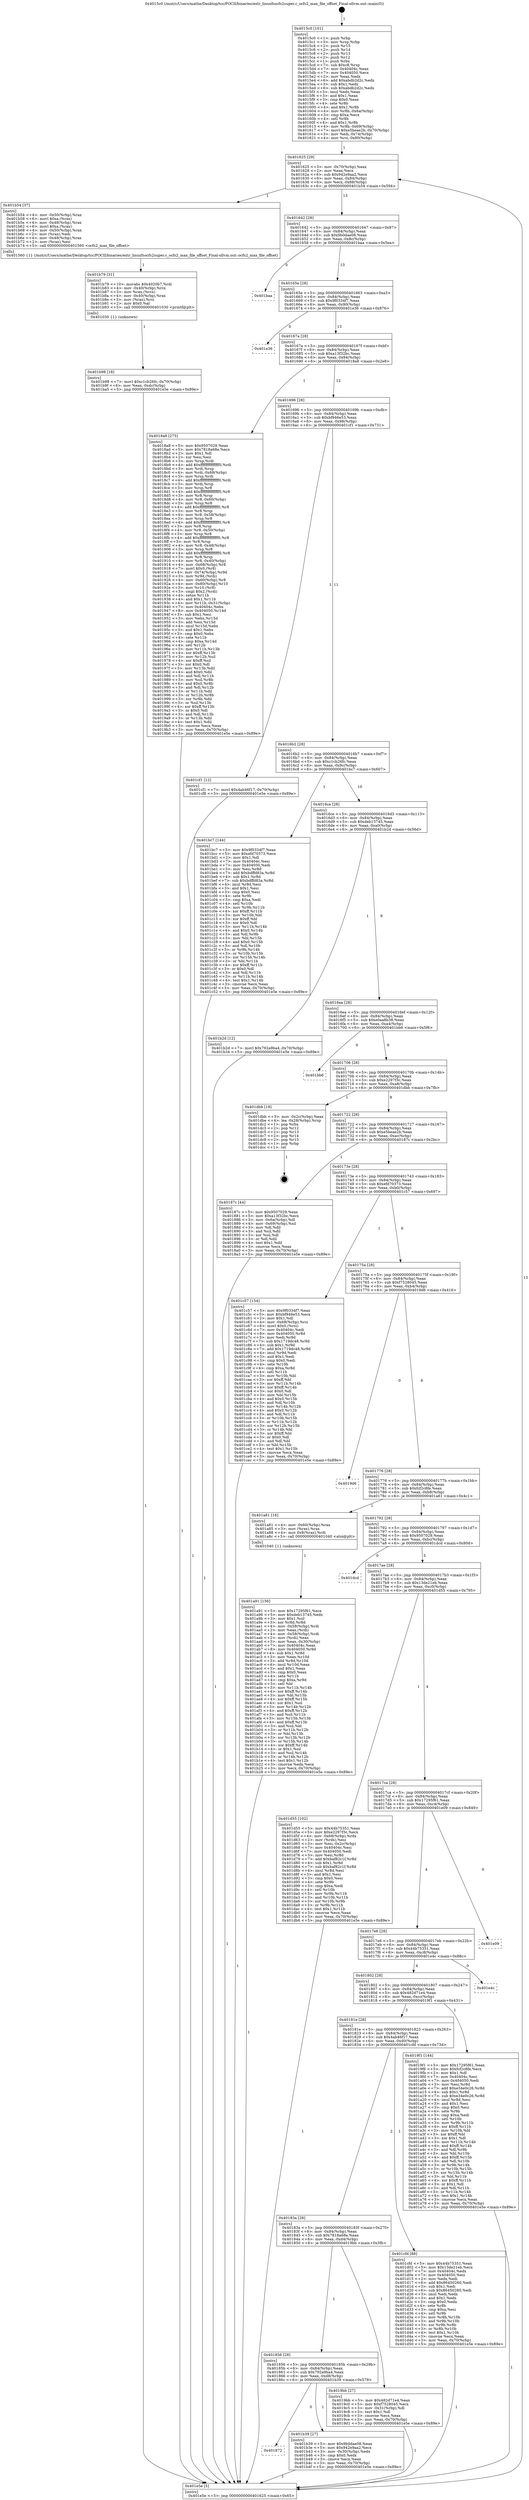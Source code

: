 digraph "0x4015c0" {
  label = "0x4015c0 (/mnt/c/Users/mathe/Desktop/tcc/POCII/binaries/extr_linuxfsocfs2super.c_ocfs2_max_file_offset_Final-ollvm.out::main(0))"
  labelloc = "t"
  node[shape=record]

  Entry [label="",width=0.3,height=0.3,shape=circle,fillcolor=black,style=filled]
  "0x401625" [label="{
     0x401625 [29]\l
     | [instrs]\l
     &nbsp;&nbsp;0x401625 \<+3\>: mov -0x70(%rbp),%eax\l
     &nbsp;&nbsp;0x401628 \<+2\>: mov %eax,%ecx\l
     &nbsp;&nbsp;0x40162a \<+6\>: sub $0x942e9aa2,%ecx\l
     &nbsp;&nbsp;0x401630 \<+6\>: mov %eax,-0x84(%rbp)\l
     &nbsp;&nbsp;0x401636 \<+6\>: mov %ecx,-0x88(%rbp)\l
     &nbsp;&nbsp;0x40163c \<+6\>: je 0000000000401b54 \<main+0x594\>\l
  }"]
  "0x401b54" [label="{
     0x401b54 [37]\l
     | [instrs]\l
     &nbsp;&nbsp;0x401b54 \<+4\>: mov -0x50(%rbp),%rax\l
     &nbsp;&nbsp;0x401b58 \<+6\>: movl $0xa,(%rax)\l
     &nbsp;&nbsp;0x401b5e \<+4\>: mov -0x48(%rbp),%rax\l
     &nbsp;&nbsp;0x401b62 \<+6\>: movl $0xa,(%rax)\l
     &nbsp;&nbsp;0x401b68 \<+4\>: mov -0x50(%rbp),%rax\l
     &nbsp;&nbsp;0x401b6c \<+2\>: mov (%rax),%edi\l
     &nbsp;&nbsp;0x401b6e \<+4\>: mov -0x48(%rbp),%rax\l
     &nbsp;&nbsp;0x401b72 \<+2\>: mov (%rax),%esi\l
     &nbsp;&nbsp;0x401b74 \<+5\>: call 0000000000401560 \<ocfs2_max_file_offset\>\l
     | [calls]\l
     &nbsp;&nbsp;0x401560 \{1\} (/mnt/c/Users/mathe/Desktop/tcc/POCII/binaries/extr_linuxfsocfs2super.c_ocfs2_max_file_offset_Final-ollvm.out::ocfs2_max_file_offset)\l
  }"]
  "0x401642" [label="{
     0x401642 [28]\l
     | [instrs]\l
     &nbsp;&nbsp;0x401642 \<+5\>: jmp 0000000000401647 \<main+0x87\>\l
     &nbsp;&nbsp;0x401647 \<+6\>: mov -0x84(%rbp),%eax\l
     &nbsp;&nbsp;0x40164d \<+5\>: sub $0x9b0dae08,%eax\l
     &nbsp;&nbsp;0x401652 \<+6\>: mov %eax,-0x8c(%rbp)\l
     &nbsp;&nbsp;0x401658 \<+6\>: je 0000000000401baa \<main+0x5ea\>\l
  }"]
  Exit [label="",width=0.3,height=0.3,shape=circle,fillcolor=black,style=filled,peripheries=2]
  "0x401baa" [label="{
     0x401baa\l
  }", style=dashed]
  "0x40165e" [label="{
     0x40165e [28]\l
     | [instrs]\l
     &nbsp;&nbsp;0x40165e \<+5\>: jmp 0000000000401663 \<main+0xa3\>\l
     &nbsp;&nbsp;0x401663 \<+6\>: mov -0x84(%rbp),%eax\l
     &nbsp;&nbsp;0x401669 \<+5\>: sub $0x9f0334f7,%eax\l
     &nbsp;&nbsp;0x40166e \<+6\>: mov %eax,-0x90(%rbp)\l
     &nbsp;&nbsp;0x401674 \<+6\>: je 0000000000401e36 \<main+0x876\>\l
  }"]
  "0x401b98" [label="{
     0x401b98 [18]\l
     | [instrs]\l
     &nbsp;&nbsp;0x401b98 \<+7\>: movl $0xc1cb26fc,-0x70(%rbp)\l
     &nbsp;&nbsp;0x401b9f \<+6\>: mov %eax,-0xdc(%rbp)\l
     &nbsp;&nbsp;0x401ba5 \<+5\>: jmp 0000000000401e5e \<main+0x89e\>\l
  }"]
  "0x401e36" [label="{
     0x401e36\l
  }", style=dashed]
  "0x40167a" [label="{
     0x40167a [28]\l
     | [instrs]\l
     &nbsp;&nbsp;0x40167a \<+5\>: jmp 000000000040167f \<main+0xbf\>\l
     &nbsp;&nbsp;0x40167f \<+6\>: mov -0x84(%rbp),%eax\l
     &nbsp;&nbsp;0x401685 \<+5\>: sub $0xa13f32bc,%eax\l
     &nbsp;&nbsp;0x40168a \<+6\>: mov %eax,-0x94(%rbp)\l
     &nbsp;&nbsp;0x401690 \<+6\>: je 00000000004018a8 \<main+0x2e8\>\l
  }"]
  "0x401b79" [label="{
     0x401b79 [31]\l
     | [instrs]\l
     &nbsp;&nbsp;0x401b79 \<+10\>: movabs $0x4020b7,%rdi\l
     &nbsp;&nbsp;0x401b83 \<+4\>: mov -0x40(%rbp),%rcx\l
     &nbsp;&nbsp;0x401b87 \<+3\>: mov %rax,(%rcx)\l
     &nbsp;&nbsp;0x401b8a \<+4\>: mov -0x40(%rbp),%rax\l
     &nbsp;&nbsp;0x401b8e \<+3\>: mov (%rax),%rsi\l
     &nbsp;&nbsp;0x401b91 \<+2\>: mov $0x0,%al\l
     &nbsp;&nbsp;0x401b93 \<+5\>: call 0000000000401030 \<printf@plt\>\l
     | [calls]\l
     &nbsp;&nbsp;0x401030 \{1\} (unknown)\l
  }"]
  "0x4018a8" [label="{
     0x4018a8 [275]\l
     | [instrs]\l
     &nbsp;&nbsp;0x4018a8 \<+5\>: mov $0x9507029,%eax\l
     &nbsp;&nbsp;0x4018ad \<+5\>: mov $0x7818a68e,%ecx\l
     &nbsp;&nbsp;0x4018b2 \<+2\>: mov $0x1,%dl\l
     &nbsp;&nbsp;0x4018b4 \<+2\>: xor %esi,%esi\l
     &nbsp;&nbsp;0x4018b6 \<+3\>: mov %rsp,%rdi\l
     &nbsp;&nbsp;0x4018b9 \<+4\>: add $0xfffffffffffffff0,%rdi\l
     &nbsp;&nbsp;0x4018bd \<+3\>: mov %rdi,%rsp\l
     &nbsp;&nbsp;0x4018c0 \<+4\>: mov %rdi,-0x68(%rbp)\l
     &nbsp;&nbsp;0x4018c4 \<+3\>: mov %rsp,%rdi\l
     &nbsp;&nbsp;0x4018c7 \<+4\>: add $0xfffffffffffffff0,%rdi\l
     &nbsp;&nbsp;0x4018cb \<+3\>: mov %rdi,%rsp\l
     &nbsp;&nbsp;0x4018ce \<+3\>: mov %rsp,%r8\l
     &nbsp;&nbsp;0x4018d1 \<+4\>: add $0xfffffffffffffff0,%r8\l
     &nbsp;&nbsp;0x4018d5 \<+3\>: mov %r8,%rsp\l
     &nbsp;&nbsp;0x4018d8 \<+4\>: mov %r8,-0x60(%rbp)\l
     &nbsp;&nbsp;0x4018dc \<+3\>: mov %rsp,%r8\l
     &nbsp;&nbsp;0x4018df \<+4\>: add $0xfffffffffffffff0,%r8\l
     &nbsp;&nbsp;0x4018e3 \<+3\>: mov %r8,%rsp\l
     &nbsp;&nbsp;0x4018e6 \<+4\>: mov %r8,-0x58(%rbp)\l
     &nbsp;&nbsp;0x4018ea \<+3\>: mov %rsp,%r8\l
     &nbsp;&nbsp;0x4018ed \<+4\>: add $0xfffffffffffffff0,%r8\l
     &nbsp;&nbsp;0x4018f1 \<+3\>: mov %r8,%rsp\l
     &nbsp;&nbsp;0x4018f4 \<+4\>: mov %r8,-0x50(%rbp)\l
     &nbsp;&nbsp;0x4018f8 \<+3\>: mov %rsp,%r8\l
     &nbsp;&nbsp;0x4018fb \<+4\>: add $0xfffffffffffffff0,%r8\l
     &nbsp;&nbsp;0x4018ff \<+3\>: mov %r8,%rsp\l
     &nbsp;&nbsp;0x401902 \<+4\>: mov %r8,-0x48(%rbp)\l
     &nbsp;&nbsp;0x401906 \<+3\>: mov %rsp,%r8\l
     &nbsp;&nbsp;0x401909 \<+4\>: add $0xfffffffffffffff0,%r8\l
     &nbsp;&nbsp;0x40190d \<+3\>: mov %r8,%rsp\l
     &nbsp;&nbsp;0x401910 \<+4\>: mov %r8,-0x40(%rbp)\l
     &nbsp;&nbsp;0x401914 \<+4\>: mov -0x68(%rbp),%r8\l
     &nbsp;&nbsp;0x401918 \<+7\>: movl $0x0,(%r8)\l
     &nbsp;&nbsp;0x40191f \<+4\>: mov -0x74(%rbp),%r9d\l
     &nbsp;&nbsp;0x401923 \<+3\>: mov %r9d,(%rdi)\l
     &nbsp;&nbsp;0x401926 \<+4\>: mov -0x60(%rbp),%r8\l
     &nbsp;&nbsp;0x40192a \<+4\>: mov -0x80(%rbp),%r10\l
     &nbsp;&nbsp;0x40192e \<+3\>: mov %r10,(%r8)\l
     &nbsp;&nbsp;0x401931 \<+3\>: cmpl $0x2,(%rdi)\l
     &nbsp;&nbsp;0x401934 \<+4\>: setne %r11b\l
     &nbsp;&nbsp;0x401938 \<+4\>: and $0x1,%r11b\l
     &nbsp;&nbsp;0x40193c \<+4\>: mov %r11b,-0x31(%rbp)\l
     &nbsp;&nbsp;0x401940 \<+7\>: mov 0x40404c,%ebx\l
     &nbsp;&nbsp;0x401947 \<+8\>: mov 0x404050,%r14d\l
     &nbsp;&nbsp;0x40194f \<+3\>: sub $0x1,%esi\l
     &nbsp;&nbsp;0x401952 \<+3\>: mov %ebx,%r15d\l
     &nbsp;&nbsp;0x401955 \<+3\>: add %esi,%r15d\l
     &nbsp;&nbsp;0x401958 \<+4\>: imul %r15d,%ebx\l
     &nbsp;&nbsp;0x40195c \<+3\>: and $0x1,%ebx\l
     &nbsp;&nbsp;0x40195f \<+3\>: cmp $0x0,%ebx\l
     &nbsp;&nbsp;0x401962 \<+4\>: sete %r11b\l
     &nbsp;&nbsp;0x401966 \<+4\>: cmp $0xa,%r14d\l
     &nbsp;&nbsp;0x40196a \<+4\>: setl %r12b\l
     &nbsp;&nbsp;0x40196e \<+3\>: mov %r11b,%r13b\l
     &nbsp;&nbsp;0x401971 \<+4\>: xor $0xff,%r13b\l
     &nbsp;&nbsp;0x401975 \<+3\>: mov %r12b,%sil\l
     &nbsp;&nbsp;0x401978 \<+4\>: xor $0xff,%sil\l
     &nbsp;&nbsp;0x40197c \<+3\>: xor $0x0,%dl\l
     &nbsp;&nbsp;0x40197f \<+3\>: mov %r13b,%dil\l
     &nbsp;&nbsp;0x401982 \<+4\>: and $0x0,%dil\l
     &nbsp;&nbsp;0x401986 \<+3\>: and %dl,%r11b\l
     &nbsp;&nbsp;0x401989 \<+3\>: mov %sil,%r8b\l
     &nbsp;&nbsp;0x40198c \<+4\>: and $0x0,%r8b\l
     &nbsp;&nbsp;0x401990 \<+3\>: and %dl,%r12b\l
     &nbsp;&nbsp;0x401993 \<+3\>: or %r11b,%dil\l
     &nbsp;&nbsp;0x401996 \<+3\>: or %r12b,%r8b\l
     &nbsp;&nbsp;0x401999 \<+3\>: xor %r8b,%dil\l
     &nbsp;&nbsp;0x40199c \<+3\>: or %sil,%r13b\l
     &nbsp;&nbsp;0x40199f \<+4\>: xor $0xff,%r13b\l
     &nbsp;&nbsp;0x4019a3 \<+3\>: or $0x0,%dl\l
     &nbsp;&nbsp;0x4019a6 \<+3\>: and %dl,%r13b\l
     &nbsp;&nbsp;0x4019a9 \<+3\>: or %r13b,%dil\l
     &nbsp;&nbsp;0x4019ac \<+4\>: test $0x1,%dil\l
     &nbsp;&nbsp;0x4019b0 \<+3\>: cmovne %ecx,%eax\l
     &nbsp;&nbsp;0x4019b3 \<+3\>: mov %eax,-0x70(%rbp)\l
     &nbsp;&nbsp;0x4019b6 \<+5\>: jmp 0000000000401e5e \<main+0x89e\>\l
  }"]
  "0x401696" [label="{
     0x401696 [28]\l
     | [instrs]\l
     &nbsp;&nbsp;0x401696 \<+5\>: jmp 000000000040169b \<main+0xdb\>\l
     &nbsp;&nbsp;0x40169b \<+6\>: mov -0x84(%rbp),%eax\l
     &nbsp;&nbsp;0x4016a1 \<+5\>: sub $0xbf946e53,%eax\l
     &nbsp;&nbsp;0x4016a6 \<+6\>: mov %eax,-0x98(%rbp)\l
     &nbsp;&nbsp;0x4016ac \<+6\>: je 0000000000401cf1 \<main+0x731\>\l
  }"]
  "0x401872" [label="{
     0x401872\l
  }", style=dashed]
  "0x401cf1" [label="{
     0x401cf1 [12]\l
     | [instrs]\l
     &nbsp;&nbsp;0x401cf1 \<+7\>: movl $0x4ab46f17,-0x70(%rbp)\l
     &nbsp;&nbsp;0x401cf8 \<+5\>: jmp 0000000000401e5e \<main+0x89e\>\l
  }"]
  "0x4016b2" [label="{
     0x4016b2 [28]\l
     | [instrs]\l
     &nbsp;&nbsp;0x4016b2 \<+5\>: jmp 00000000004016b7 \<main+0xf7\>\l
     &nbsp;&nbsp;0x4016b7 \<+6\>: mov -0x84(%rbp),%eax\l
     &nbsp;&nbsp;0x4016bd \<+5\>: sub $0xc1cb26fc,%eax\l
     &nbsp;&nbsp;0x4016c2 \<+6\>: mov %eax,-0x9c(%rbp)\l
     &nbsp;&nbsp;0x4016c8 \<+6\>: je 0000000000401bc7 \<main+0x607\>\l
  }"]
  "0x401b39" [label="{
     0x401b39 [27]\l
     | [instrs]\l
     &nbsp;&nbsp;0x401b39 \<+5\>: mov $0x9b0dae08,%eax\l
     &nbsp;&nbsp;0x401b3e \<+5\>: mov $0x942e9aa2,%ecx\l
     &nbsp;&nbsp;0x401b43 \<+3\>: mov -0x30(%rbp),%edx\l
     &nbsp;&nbsp;0x401b46 \<+3\>: cmp $0x0,%edx\l
     &nbsp;&nbsp;0x401b49 \<+3\>: cmove %ecx,%eax\l
     &nbsp;&nbsp;0x401b4c \<+3\>: mov %eax,-0x70(%rbp)\l
     &nbsp;&nbsp;0x401b4f \<+5\>: jmp 0000000000401e5e \<main+0x89e\>\l
  }"]
  "0x401bc7" [label="{
     0x401bc7 [144]\l
     | [instrs]\l
     &nbsp;&nbsp;0x401bc7 \<+5\>: mov $0x9f0334f7,%eax\l
     &nbsp;&nbsp;0x401bcc \<+5\>: mov $0xefd70373,%ecx\l
     &nbsp;&nbsp;0x401bd1 \<+2\>: mov $0x1,%dl\l
     &nbsp;&nbsp;0x401bd3 \<+7\>: mov 0x40404c,%esi\l
     &nbsp;&nbsp;0x401bda \<+7\>: mov 0x404050,%edi\l
     &nbsp;&nbsp;0x401be1 \<+3\>: mov %esi,%r8d\l
     &nbsp;&nbsp;0x401be4 \<+7\>: add $0xbdffd83a,%r8d\l
     &nbsp;&nbsp;0x401beb \<+4\>: sub $0x1,%r8d\l
     &nbsp;&nbsp;0x401bef \<+7\>: sub $0xbdffd83a,%r8d\l
     &nbsp;&nbsp;0x401bf6 \<+4\>: imul %r8d,%esi\l
     &nbsp;&nbsp;0x401bfa \<+3\>: and $0x1,%esi\l
     &nbsp;&nbsp;0x401bfd \<+3\>: cmp $0x0,%esi\l
     &nbsp;&nbsp;0x401c00 \<+4\>: sete %r9b\l
     &nbsp;&nbsp;0x401c04 \<+3\>: cmp $0xa,%edi\l
     &nbsp;&nbsp;0x401c07 \<+4\>: setl %r10b\l
     &nbsp;&nbsp;0x401c0b \<+3\>: mov %r9b,%r11b\l
     &nbsp;&nbsp;0x401c0e \<+4\>: xor $0xff,%r11b\l
     &nbsp;&nbsp;0x401c12 \<+3\>: mov %r10b,%bl\l
     &nbsp;&nbsp;0x401c15 \<+3\>: xor $0xff,%bl\l
     &nbsp;&nbsp;0x401c18 \<+3\>: xor $0x0,%dl\l
     &nbsp;&nbsp;0x401c1b \<+3\>: mov %r11b,%r14b\l
     &nbsp;&nbsp;0x401c1e \<+4\>: and $0x0,%r14b\l
     &nbsp;&nbsp;0x401c22 \<+3\>: and %dl,%r9b\l
     &nbsp;&nbsp;0x401c25 \<+3\>: mov %bl,%r15b\l
     &nbsp;&nbsp;0x401c28 \<+4\>: and $0x0,%r15b\l
     &nbsp;&nbsp;0x401c2c \<+3\>: and %dl,%r10b\l
     &nbsp;&nbsp;0x401c2f \<+3\>: or %r9b,%r14b\l
     &nbsp;&nbsp;0x401c32 \<+3\>: or %r10b,%r15b\l
     &nbsp;&nbsp;0x401c35 \<+3\>: xor %r15b,%r14b\l
     &nbsp;&nbsp;0x401c38 \<+3\>: or %bl,%r11b\l
     &nbsp;&nbsp;0x401c3b \<+4\>: xor $0xff,%r11b\l
     &nbsp;&nbsp;0x401c3f \<+3\>: or $0x0,%dl\l
     &nbsp;&nbsp;0x401c42 \<+3\>: and %dl,%r11b\l
     &nbsp;&nbsp;0x401c45 \<+3\>: or %r11b,%r14b\l
     &nbsp;&nbsp;0x401c48 \<+4\>: test $0x1,%r14b\l
     &nbsp;&nbsp;0x401c4c \<+3\>: cmovne %ecx,%eax\l
     &nbsp;&nbsp;0x401c4f \<+3\>: mov %eax,-0x70(%rbp)\l
     &nbsp;&nbsp;0x401c52 \<+5\>: jmp 0000000000401e5e \<main+0x89e\>\l
  }"]
  "0x4016ce" [label="{
     0x4016ce [28]\l
     | [instrs]\l
     &nbsp;&nbsp;0x4016ce \<+5\>: jmp 00000000004016d3 \<main+0x113\>\l
     &nbsp;&nbsp;0x4016d3 \<+6\>: mov -0x84(%rbp),%eax\l
     &nbsp;&nbsp;0x4016d9 \<+5\>: sub $0xdeb13745,%eax\l
     &nbsp;&nbsp;0x4016de \<+6\>: mov %eax,-0xa0(%rbp)\l
     &nbsp;&nbsp;0x4016e4 \<+6\>: je 0000000000401b2d \<main+0x56d\>\l
  }"]
  "0x401a91" [label="{
     0x401a91 [156]\l
     | [instrs]\l
     &nbsp;&nbsp;0x401a91 \<+5\>: mov $0x17295f61,%ecx\l
     &nbsp;&nbsp;0x401a96 \<+5\>: mov $0xdeb13745,%edx\l
     &nbsp;&nbsp;0x401a9b \<+3\>: mov $0x1,%sil\l
     &nbsp;&nbsp;0x401a9e \<+3\>: xor %r8d,%r8d\l
     &nbsp;&nbsp;0x401aa1 \<+4\>: mov -0x58(%rbp),%rdi\l
     &nbsp;&nbsp;0x401aa5 \<+2\>: mov %eax,(%rdi)\l
     &nbsp;&nbsp;0x401aa7 \<+4\>: mov -0x58(%rbp),%rdi\l
     &nbsp;&nbsp;0x401aab \<+2\>: mov (%rdi),%eax\l
     &nbsp;&nbsp;0x401aad \<+3\>: mov %eax,-0x30(%rbp)\l
     &nbsp;&nbsp;0x401ab0 \<+7\>: mov 0x40404c,%eax\l
     &nbsp;&nbsp;0x401ab7 \<+8\>: mov 0x404050,%r9d\l
     &nbsp;&nbsp;0x401abf \<+4\>: sub $0x1,%r8d\l
     &nbsp;&nbsp;0x401ac3 \<+3\>: mov %eax,%r10d\l
     &nbsp;&nbsp;0x401ac6 \<+3\>: add %r8d,%r10d\l
     &nbsp;&nbsp;0x401ac9 \<+4\>: imul %r10d,%eax\l
     &nbsp;&nbsp;0x401acd \<+3\>: and $0x1,%eax\l
     &nbsp;&nbsp;0x401ad0 \<+3\>: cmp $0x0,%eax\l
     &nbsp;&nbsp;0x401ad3 \<+4\>: sete %r11b\l
     &nbsp;&nbsp;0x401ad7 \<+4\>: cmp $0xa,%r9d\l
     &nbsp;&nbsp;0x401adb \<+3\>: setl %bl\l
     &nbsp;&nbsp;0x401ade \<+3\>: mov %r11b,%r14b\l
     &nbsp;&nbsp;0x401ae1 \<+4\>: xor $0xff,%r14b\l
     &nbsp;&nbsp;0x401ae5 \<+3\>: mov %bl,%r15b\l
     &nbsp;&nbsp;0x401ae8 \<+4\>: xor $0xff,%r15b\l
     &nbsp;&nbsp;0x401aec \<+4\>: xor $0x1,%sil\l
     &nbsp;&nbsp;0x401af0 \<+3\>: mov %r14b,%r12b\l
     &nbsp;&nbsp;0x401af3 \<+4\>: and $0xff,%r12b\l
     &nbsp;&nbsp;0x401af7 \<+3\>: and %sil,%r11b\l
     &nbsp;&nbsp;0x401afa \<+3\>: mov %r15b,%r13b\l
     &nbsp;&nbsp;0x401afd \<+4\>: and $0xff,%r13b\l
     &nbsp;&nbsp;0x401b01 \<+3\>: and %sil,%bl\l
     &nbsp;&nbsp;0x401b04 \<+3\>: or %r11b,%r12b\l
     &nbsp;&nbsp;0x401b07 \<+3\>: or %bl,%r13b\l
     &nbsp;&nbsp;0x401b0a \<+3\>: xor %r13b,%r12b\l
     &nbsp;&nbsp;0x401b0d \<+3\>: or %r15b,%r14b\l
     &nbsp;&nbsp;0x401b10 \<+4\>: xor $0xff,%r14b\l
     &nbsp;&nbsp;0x401b14 \<+4\>: or $0x1,%sil\l
     &nbsp;&nbsp;0x401b18 \<+3\>: and %sil,%r14b\l
     &nbsp;&nbsp;0x401b1b \<+3\>: or %r14b,%r12b\l
     &nbsp;&nbsp;0x401b1e \<+4\>: test $0x1,%r12b\l
     &nbsp;&nbsp;0x401b22 \<+3\>: cmovne %edx,%ecx\l
     &nbsp;&nbsp;0x401b25 \<+3\>: mov %ecx,-0x70(%rbp)\l
     &nbsp;&nbsp;0x401b28 \<+5\>: jmp 0000000000401e5e \<main+0x89e\>\l
  }"]
  "0x401b2d" [label="{
     0x401b2d [12]\l
     | [instrs]\l
     &nbsp;&nbsp;0x401b2d \<+7\>: movl $0x792a9ba4,-0x70(%rbp)\l
     &nbsp;&nbsp;0x401b34 \<+5\>: jmp 0000000000401e5e \<main+0x89e\>\l
  }"]
  "0x4016ea" [label="{
     0x4016ea [28]\l
     | [instrs]\l
     &nbsp;&nbsp;0x4016ea \<+5\>: jmp 00000000004016ef \<main+0x12f\>\l
     &nbsp;&nbsp;0x4016ef \<+6\>: mov -0x84(%rbp),%eax\l
     &nbsp;&nbsp;0x4016f5 \<+5\>: sub $0xe0aa8b38,%eax\l
     &nbsp;&nbsp;0x4016fa \<+6\>: mov %eax,-0xa4(%rbp)\l
     &nbsp;&nbsp;0x401700 \<+6\>: je 0000000000401bb6 \<main+0x5f6\>\l
  }"]
  "0x401856" [label="{
     0x401856 [28]\l
     | [instrs]\l
     &nbsp;&nbsp;0x401856 \<+5\>: jmp 000000000040185b \<main+0x29b\>\l
     &nbsp;&nbsp;0x40185b \<+6\>: mov -0x84(%rbp),%eax\l
     &nbsp;&nbsp;0x401861 \<+5\>: sub $0x792a9ba4,%eax\l
     &nbsp;&nbsp;0x401866 \<+6\>: mov %eax,-0xd8(%rbp)\l
     &nbsp;&nbsp;0x40186c \<+6\>: je 0000000000401b39 \<main+0x579\>\l
  }"]
  "0x401bb6" [label="{
     0x401bb6\l
  }", style=dashed]
  "0x401706" [label="{
     0x401706 [28]\l
     | [instrs]\l
     &nbsp;&nbsp;0x401706 \<+5\>: jmp 000000000040170b \<main+0x14b\>\l
     &nbsp;&nbsp;0x40170b \<+6\>: mov -0x84(%rbp),%eax\l
     &nbsp;&nbsp;0x401711 \<+5\>: sub $0xe2297f3c,%eax\l
     &nbsp;&nbsp;0x401716 \<+6\>: mov %eax,-0xa8(%rbp)\l
     &nbsp;&nbsp;0x40171c \<+6\>: je 0000000000401dbb \<main+0x7fb\>\l
  }"]
  "0x4019bb" [label="{
     0x4019bb [27]\l
     | [instrs]\l
     &nbsp;&nbsp;0x4019bb \<+5\>: mov $0x482d71e4,%eax\l
     &nbsp;&nbsp;0x4019c0 \<+5\>: mov $0xf7528045,%ecx\l
     &nbsp;&nbsp;0x4019c5 \<+3\>: mov -0x31(%rbp),%dl\l
     &nbsp;&nbsp;0x4019c8 \<+3\>: test $0x1,%dl\l
     &nbsp;&nbsp;0x4019cb \<+3\>: cmovne %ecx,%eax\l
     &nbsp;&nbsp;0x4019ce \<+3\>: mov %eax,-0x70(%rbp)\l
     &nbsp;&nbsp;0x4019d1 \<+5\>: jmp 0000000000401e5e \<main+0x89e\>\l
  }"]
  "0x401dbb" [label="{
     0x401dbb [18]\l
     | [instrs]\l
     &nbsp;&nbsp;0x401dbb \<+3\>: mov -0x2c(%rbp),%eax\l
     &nbsp;&nbsp;0x401dbe \<+4\>: lea -0x28(%rbp),%rsp\l
     &nbsp;&nbsp;0x401dc2 \<+1\>: pop %rbx\l
     &nbsp;&nbsp;0x401dc3 \<+2\>: pop %r12\l
     &nbsp;&nbsp;0x401dc5 \<+2\>: pop %r13\l
     &nbsp;&nbsp;0x401dc7 \<+2\>: pop %r14\l
     &nbsp;&nbsp;0x401dc9 \<+2\>: pop %r15\l
     &nbsp;&nbsp;0x401dcb \<+1\>: pop %rbp\l
     &nbsp;&nbsp;0x401dcc \<+1\>: ret\l
  }"]
  "0x401722" [label="{
     0x401722 [28]\l
     | [instrs]\l
     &nbsp;&nbsp;0x401722 \<+5\>: jmp 0000000000401727 \<main+0x167\>\l
     &nbsp;&nbsp;0x401727 \<+6\>: mov -0x84(%rbp),%eax\l
     &nbsp;&nbsp;0x40172d \<+5\>: sub $0xe5beae2b,%eax\l
     &nbsp;&nbsp;0x401732 \<+6\>: mov %eax,-0xac(%rbp)\l
     &nbsp;&nbsp;0x401738 \<+6\>: je 000000000040187c \<main+0x2bc\>\l
  }"]
  "0x40183a" [label="{
     0x40183a [28]\l
     | [instrs]\l
     &nbsp;&nbsp;0x40183a \<+5\>: jmp 000000000040183f \<main+0x27f\>\l
     &nbsp;&nbsp;0x40183f \<+6\>: mov -0x84(%rbp),%eax\l
     &nbsp;&nbsp;0x401845 \<+5\>: sub $0x7818a68e,%eax\l
     &nbsp;&nbsp;0x40184a \<+6\>: mov %eax,-0xd4(%rbp)\l
     &nbsp;&nbsp;0x401850 \<+6\>: je 00000000004019bb \<main+0x3fb\>\l
  }"]
  "0x40187c" [label="{
     0x40187c [44]\l
     | [instrs]\l
     &nbsp;&nbsp;0x40187c \<+5\>: mov $0x9507029,%eax\l
     &nbsp;&nbsp;0x401881 \<+5\>: mov $0xa13f32bc,%ecx\l
     &nbsp;&nbsp;0x401886 \<+3\>: mov -0x6a(%rbp),%dl\l
     &nbsp;&nbsp;0x401889 \<+4\>: mov -0x69(%rbp),%sil\l
     &nbsp;&nbsp;0x40188d \<+3\>: mov %dl,%dil\l
     &nbsp;&nbsp;0x401890 \<+3\>: and %sil,%dil\l
     &nbsp;&nbsp;0x401893 \<+3\>: xor %sil,%dl\l
     &nbsp;&nbsp;0x401896 \<+3\>: or %dl,%dil\l
     &nbsp;&nbsp;0x401899 \<+4\>: test $0x1,%dil\l
     &nbsp;&nbsp;0x40189d \<+3\>: cmovne %ecx,%eax\l
     &nbsp;&nbsp;0x4018a0 \<+3\>: mov %eax,-0x70(%rbp)\l
     &nbsp;&nbsp;0x4018a3 \<+5\>: jmp 0000000000401e5e \<main+0x89e\>\l
  }"]
  "0x40173e" [label="{
     0x40173e [28]\l
     | [instrs]\l
     &nbsp;&nbsp;0x40173e \<+5\>: jmp 0000000000401743 \<main+0x183\>\l
     &nbsp;&nbsp;0x401743 \<+6\>: mov -0x84(%rbp),%eax\l
     &nbsp;&nbsp;0x401749 \<+5\>: sub $0xefd70373,%eax\l
     &nbsp;&nbsp;0x40174e \<+6\>: mov %eax,-0xb0(%rbp)\l
     &nbsp;&nbsp;0x401754 \<+6\>: je 0000000000401c57 \<main+0x697\>\l
  }"]
  "0x401e5e" [label="{
     0x401e5e [5]\l
     | [instrs]\l
     &nbsp;&nbsp;0x401e5e \<+5\>: jmp 0000000000401625 \<main+0x65\>\l
  }"]
  "0x4015c0" [label="{
     0x4015c0 [101]\l
     | [instrs]\l
     &nbsp;&nbsp;0x4015c0 \<+1\>: push %rbp\l
     &nbsp;&nbsp;0x4015c1 \<+3\>: mov %rsp,%rbp\l
     &nbsp;&nbsp;0x4015c4 \<+2\>: push %r15\l
     &nbsp;&nbsp;0x4015c6 \<+2\>: push %r14\l
     &nbsp;&nbsp;0x4015c8 \<+2\>: push %r13\l
     &nbsp;&nbsp;0x4015ca \<+2\>: push %r12\l
     &nbsp;&nbsp;0x4015cc \<+1\>: push %rbx\l
     &nbsp;&nbsp;0x4015cd \<+7\>: sub $0xc8,%rsp\l
     &nbsp;&nbsp;0x4015d4 \<+7\>: mov 0x40404c,%eax\l
     &nbsp;&nbsp;0x4015db \<+7\>: mov 0x404050,%ecx\l
     &nbsp;&nbsp;0x4015e2 \<+2\>: mov %eax,%edx\l
     &nbsp;&nbsp;0x4015e4 \<+6\>: add $0xabdb2d2c,%edx\l
     &nbsp;&nbsp;0x4015ea \<+3\>: sub $0x1,%edx\l
     &nbsp;&nbsp;0x4015ed \<+6\>: sub $0xabdb2d2c,%edx\l
     &nbsp;&nbsp;0x4015f3 \<+3\>: imul %edx,%eax\l
     &nbsp;&nbsp;0x4015f6 \<+3\>: and $0x1,%eax\l
     &nbsp;&nbsp;0x4015f9 \<+3\>: cmp $0x0,%eax\l
     &nbsp;&nbsp;0x4015fc \<+4\>: sete %r8b\l
     &nbsp;&nbsp;0x401600 \<+4\>: and $0x1,%r8b\l
     &nbsp;&nbsp;0x401604 \<+4\>: mov %r8b,-0x6a(%rbp)\l
     &nbsp;&nbsp;0x401608 \<+3\>: cmp $0xa,%ecx\l
     &nbsp;&nbsp;0x40160b \<+4\>: setl %r8b\l
     &nbsp;&nbsp;0x40160f \<+4\>: and $0x1,%r8b\l
     &nbsp;&nbsp;0x401613 \<+4\>: mov %r8b,-0x69(%rbp)\l
     &nbsp;&nbsp;0x401617 \<+7\>: movl $0xe5beae2b,-0x70(%rbp)\l
     &nbsp;&nbsp;0x40161e \<+3\>: mov %edi,-0x74(%rbp)\l
     &nbsp;&nbsp;0x401621 \<+4\>: mov %rsi,-0x80(%rbp)\l
  }"]
  "0x401cfd" [label="{
     0x401cfd [88]\l
     | [instrs]\l
     &nbsp;&nbsp;0x401cfd \<+5\>: mov $0x44b75351,%eax\l
     &nbsp;&nbsp;0x401d02 \<+5\>: mov $0x13de21eb,%ecx\l
     &nbsp;&nbsp;0x401d07 \<+7\>: mov 0x40404c,%edx\l
     &nbsp;&nbsp;0x401d0e \<+7\>: mov 0x404050,%esi\l
     &nbsp;&nbsp;0x401d15 \<+2\>: mov %edx,%edi\l
     &nbsp;&nbsp;0x401d17 \<+6\>: add $0x86450260,%edi\l
     &nbsp;&nbsp;0x401d1d \<+3\>: sub $0x1,%edi\l
     &nbsp;&nbsp;0x401d20 \<+6\>: sub $0x86450260,%edi\l
     &nbsp;&nbsp;0x401d26 \<+3\>: imul %edi,%edx\l
     &nbsp;&nbsp;0x401d29 \<+3\>: and $0x1,%edx\l
     &nbsp;&nbsp;0x401d2c \<+3\>: cmp $0x0,%edx\l
     &nbsp;&nbsp;0x401d2f \<+4\>: sete %r8b\l
     &nbsp;&nbsp;0x401d33 \<+3\>: cmp $0xa,%esi\l
     &nbsp;&nbsp;0x401d36 \<+4\>: setl %r9b\l
     &nbsp;&nbsp;0x401d3a \<+3\>: mov %r8b,%r10b\l
     &nbsp;&nbsp;0x401d3d \<+3\>: and %r9b,%r10b\l
     &nbsp;&nbsp;0x401d40 \<+3\>: xor %r9b,%r8b\l
     &nbsp;&nbsp;0x401d43 \<+3\>: or %r8b,%r10b\l
     &nbsp;&nbsp;0x401d46 \<+4\>: test $0x1,%r10b\l
     &nbsp;&nbsp;0x401d4a \<+3\>: cmovne %ecx,%eax\l
     &nbsp;&nbsp;0x401d4d \<+3\>: mov %eax,-0x70(%rbp)\l
     &nbsp;&nbsp;0x401d50 \<+5\>: jmp 0000000000401e5e \<main+0x89e\>\l
  }"]
  "0x40181e" [label="{
     0x40181e [28]\l
     | [instrs]\l
     &nbsp;&nbsp;0x40181e \<+5\>: jmp 0000000000401823 \<main+0x263\>\l
     &nbsp;&nbsp;0x401823 \<+6\>: mov -0x84(%rbp),%eax\l
     &nbsp;&nbsp;0x401829 \<+5\>: sub $0x4ab46f17,%eax\l
     &nbsp;&nbsp;0x40182e \<+6\>: mov %eax,-0xd0(%rbp)\l
     &nbsp;&nbsp;0x401834 \<+6\>: je 0000000000401cfd \<main+0x73d\>\l
  }"]
  "0x401c57" [label="{
     0x401c57 [154]\l
     | [instrs]\l
     &nbsp;&nbsp;0x401c57 \<+5\>: mov $0x9f0334f7,%eax\l
     &nbsp;&nbsp;0x401c5c \<+5\>: mov $0xbf946e53,%ecx\l
     &nbsp;&nbsp;0x401c61 \<+2\>: mov $0x1,%dl\l
     &nbsp;&nbsp;0x401c63 \<+4\>: mov -0x68(%rbp),%rsi\l
     &nbsp;&nbsp;0x401c67 \<+6\>: movl $0x0,(%rsi)\l
     &nbsp;&nbsp;0x401c6d \<+7\>: mov 0x40404c,%edi\l
     &nbsp;&nbsp;0x401c74 \<+8\>: mov 0x404050,%r8d\l
     &nbsp;&nbsp;0x401c7c \<+3\>: mov %edi,%r9d\l
     &nbsp;&nbsp;0x401c7f \<+7\>: sub $0x1719dc48,%r9d\l
     &nbsp;&nbsp;0x401c86 \<+4\>: sub $0x1,%r9d\l
     &nbsp;&nbsp;0x401c8a \<+7\>: add $0x1719dc48,%r9d\l
     &nbsp;&nbsp;0x401c91 \<+4\>: imul %r9d,%edi\l
     &nbsp;&nbsp;0x401c95 \<+3\>: and $0x1,%edi\l
     &nbsp;&nbsp;0x401c98 \<+3\>: cmp $0x0,%edi\l
     &nbsp;&nbsp;0x401c9b \<+4\>: sete %r10b\l
     &nbsp;&nbsp;0x401c9f \<+4\>: cmp $0xa,%r8d\l
     &nbsp;&nbsp;0x401ca3 \<+4\>: setl %r11b\l
     &nbsp;&nbsp;0x401ca7 \<+3\>: mov %r10b,%bl\l
     &nbsp;&nbsp;0x401caa \<+3\>: xor $0xff,%bl\l
     &nbsp;&nbsp;0x401cad \<+3\>: mov %r11b,%r14b\l
     &nbsp;&nbsp;0x401cb0 \<+4\>: xor $0xff,%r14b\l
     &nbsp;&nbsp;0x401cb4 \<+3\>: xor $0x0,%dl\l
     &nbsp;&nbsp;0x401cb7 \<+3\>: mov %bl,%r15b\l
     &nbsp;&nbsp;0x401cba \<+4\>: and $0x0,%r15b\l
     &nbsp;&nbsp;0x401cbe \<+3\>: and %dl,%r10b\l
     &nbsp;&nbsp;0x401cc1 \<+3\>: mov %r14b,%r12b\l
     &nbsp;&nbsp;0x401cc4 \<+4\>: and $0x0,%r12b\l
     &nbsp;&nbsp;0x401cc8 \<+3\>: and %dl,%r11b\l
     &nbsp;&nbsp;0x401ccb \<+3\>: or %r10b,%r15b\l
     &nbsp;&nbsp;0x401cce \<+3\>: or %r11b,%r12b\l
     &nbsp;&nbsp;0x401cd1 \<+3\>: xor %r12b,%r15b\l
     &nbsp;&nbsp;0x401cd4 \<+3\>: or %r14b,%bl\l
     &nbsp;&nbsp;0x401cd7 \<+3\>: xor $0xff,%bl\l
     &nbsp;&nbsp;0x401cda \<+3\>: or $0x0,%dl\l
     &nbsp;&nbsp;0x401cdd \<+2\>: and %dl,%bl\l
     &nbsp;&nbsp;0x401cdf \<+3\>: or %bl,%r15b\l
     &nbsp;&nbsp;0x401ce2 \<+4\>: test $0x1,%r15b\l
     &nbsp;&nbsp;0x401ce6 \<+3\>: cmovne %ecx,%eax\l
     &nbsp;&nbsp;0x401ce9 \<+3\>: mov %eax,-0x70(%rbp)\l
     &nbsp;&nbsp;0x401cec \<+5\>: jmp 0000000000401e5e \<main+0x89e\>\l
  }"]
  "0x40175a" [label="{
     0x40175a [28]\l
     | [instrs]\l
     &nbsp;&nbsp;0x40175a \<+5\>: jmp 000000000040175f \<main+0x19f\>\l
     &nbsp;&nbsp;0x40175f \<+6\>: mov -0x84(%rbp),%eax\l
     &nbsp;&nbsp;0x401765 \<+5\>: sub $0xf7528045,%eax\l
     &nbsp;&nbsp;0x40176a \<+6\>: mov %eax,-0xb4(%rbp)\l
     &nbsp;&nbsp;0x401770 \<+6\>: je 00000000004019d6 \<main+0x416\>\l
  }"]
  "0x4019f1" [label="{
     0x4019f1 [144]\l
     | [instrs]\l
     &nbsp;&nbsp;0x4019f1 \<+5\>: mov $0x17295f61,%eax\l
     &nbsp;&nbsp;0x4019f6 \<+5\>: mov $0xfcf2c8fe,%ecx\l
     &nbsp;&nbsp;0x4019fb \<+2\>: mov $0x1,%dl\l
     &nbsp;&nbsp;0x4019fd \<+7\>: mov 0x40404c,%esi\l
     &nbsp;&nbsp;0x401a04 \<+7\>: mov 0x404050,%edi\l
     &nbsp;&nbsp;0x401a0b \<+3\>: mov %esi,%r8d\l
     &nbsp;&nbsp;0x401a0e \<+7\>: add $0xe34e0c26,%r8d\l
     &nbsp;&nbsp;0x401a15 \<+4\>: sub $0x1,%r8d\l
     &nbsp;&nbsp;0x401a19 \<+7\>: sub $0xe34e0c26,%r8d\l
     &nbsp;&nbsp;0x401a20 \<+4\>: imul %r8d,%esi\l
     &nbsp;&nbsp;0x401a24 \<+3\>: and $0x1,%esi\l
     &nbsp;&nbsp;0x401a27 \<+3\>: cmp $0x0,%esi\l
     &nbsp;&nbsp;0x401a2a \<+4\>: sete %r9b\l
     &nbsp;&nbsp;0x401a2e \<+3\>: cmp $0xa,%edi\l
     &nbsp;&nbsp;0x401a31 \<+4\>: setl %r10b\l
     &nbsp;&nbsp;0x401a35 \<+3\>: mov %r9b,%r11b\l
     &nbsp;&nbsp;0x401a38 \<+4\>: xor $0xff,%r11b\l
     &nbsp;&nbsp;0x401a3c \<+3\>: mov %r10b,%bl\l
     &nbsp;&nbsp;0x401a3f \<+3\>: xor $0xff,%bl\l
     &nbsp;&nbsp;0x401a42 \<+3\>: xor $0x1,%dl\l
     &nbsp;&nbsp;0x401a45 \<+3\>: mov %r11b,%r14b\l
     &nbsp;&nbsp;0x401a48 \<+4\>: and $0xff,%r14b\l
     &nbsp;&nbsp;0x401a4c \<+3\>: and %dl,%r9b\l
     &nbsp;&nbsp;0x401a4f \<+3\>: mov %bl,%r15b\l
     &nbsp;&nbsp;0x401a52 \<+4\>: and $0xff,%r15b\l
     &nbsp;&nbsp;0x401a56 \<+3\>: and %dl,%r10b\l
     &nbsp;&nbsp;0x401a59 \<+3\>: or %r9b,%r14b\l
     &nbsp;&nbsp;0x401a5c \<+3\>: or %r10b,%r15b\l
     &nbsp;&nbsp;0x401a5f \<+3\>: xor %r15b,%r14b\l
     &nbsp;&nbsp;0x401a62 \<+3\>: or %bl,%r11b\l
     &nbsp;&nbsp;0x401a65 \<+4\>: xor $0xff,%r11b\l
     &nbsp;&nbsp;0x401a69 \<+3\>: or $0x1,%dl\l
     &nbsp;&nbsp;0x401a6c \<+3\>: and %dl,%r11b\l
     &nbsp;&nbsp;0x401a6f \<+3\>: or %r11b,%r14b\l
     &nbsp;&nbsp;0x401a72 \<+4\>: test $0x1,%r14b\l
     &nbsp;&nbsp;0x401a76 \<+3\>: cmovne %ecx,%eax\l
     &nbsp;&nbsp;0x401a79 \<+3\>: mov %eax,-0x70(%rbp)\l
     &nbsp;&nbsp;0x401a7c \<+5\>: jmp 0000000000401e5e \<main+0x89e\>\l
  }"]
  "0x4019d6" [label="{
     0x4019d6\l
  }", style=dashed]
  "0x401776" [label="{
     0x401776 [28]\l
     | [instrs]\l
     &nbsp;&nbsp;0x401776 \<+5\>: jmp 000000000040177b \<main+0x1bb\>\l
     &nbsp;&nbsp;0x40177b \<+6\>: mov -0x84(%rbp),%eax\l
     &nbsp;&nbsp;0x401781 \<+5\>: sub $0xfcf2c8fe,%eax\l
     &nbsp;&nbsp;0x401786 \<+6\>: mov %eax,-0xb8(%rbp)\l
     &nbsp;&nbsp;0x40178c \<+6\>: je 0000000000401a81 \<main+0x4c1\>\l
  }"]
  "0x401802" [label="{
     0x401802 [28]\l
     | [instrs]\l
     &nbsp;&nbsp;0x401802 \<+5\>: jmp 0000000000401807 \<main+0x247\>\l
     &nbsp;&nbsp;0x401807 \<+6\>: mov -0x84(%rbp),%eax\l
     &nbsp;&nbsp;0x40180d \<+5\>: sub $0x482d71e4,%eax\l
     &nbsp;&nbsp;0x401812 \<+6\>: mov %eax,-0xcc(%rbp)\l
     &nbsp;&nbsp;0x401818 \<+6\>: je 00000000004019f1 \<main+0x431\>\l
  }"]
  "0x401a81" [label="{
     0x401a81 [16]\l
     | [instrs]\l
     &nbsp;&nbsp;0x401a81 \<+4\>: mov -0x60(%rbp),%rax\l
     &nbsp;&nbsp;0x401a85 \<+3\>: mov (%rax),%rax\l
     &nbsp;&nbsp;0x401a88 \<+4\>: mov 0x8(%rax),%rdi\l
     &nbsp;&nbsp;0x401a8c \<+5\>: call 0000000000401040 \<atoi@plt\>\l
     | [calls]\l
     &nbsp;&nbsp;0x401040 \{1\} (unknown)\l
  }"]
  "0x401792" [label="{
     0x401792 [28]\l
     | [instrs]\l
     &nbsp;&nbsp;0x401792 \<+5\>: jmp 0000000000401797 \<main+0x1d7\>\l
     &nbsp;&nbsp;0x401797 \<+6\>: mov -0x84(%rbp),%eax\l
     &nbsp;&nbsp;0x40179d \<+5\>: sub $0x9507029,%eax\l
     &nbsp;&nbsp;0x4017a2 \<+6\>: mov %eax,-0xbc(%rbp)\l
     &nbsp;&nbsp;0x4017a8 \<+6\>: je 0000000000401dcd \<main+0x80d\>\l
  }"]
  "0x401e4c" [label="{
     0x401e4c\l
  }", style=dashed]
  "0x401dcd" [label="{
     0x401dcd\l
  }", style=dashed]
  "0x4017ae" [label="{
     0x4017ae [28]\l
     | [instrs]\l
     &nbsp;&nbsp;0x4017ae \<+5\>: jmp 00000000004017b3 \<main+0x1f3\>\l
     &nbsp;&nbsp;0x4017b3 \<+6\>: mov -0x84(%rbp),%eax\l
     &nbsp;&nbsp;0x4017b9 \<+5\>: sub $0x13de21eb,%eax\l
     &nbsp;&nbsp;0x4017be \<+6\>: mov %eax,-0xc0(%rbp)\l
     &nbsp;&nbsp;0x4017c4 \<+6\>: je 0000000000401d55 \<main+0x795\>\l
  }"]
  "0x4017e6" [label="{
     0x4017e6 [28]\l
     | [instrs]\l
     &nbsp;&nbsp;0x4017e6 \<+5\>: jmp 00000000004017eb \<main+0x22b\>\l
     &nbsp;&nbsp;0x4017eb \<+6\>: mov -0x84(%rbp),%eax\l
     &nbsp;&nbsp;0x4017f1 \<+5\>: sub $0x44b75351,%eax\l
     &nbsp;&nbsp;0x4017f6 \<+6\>: mov %eax,-0xc8(%rbp)\l
     &nbsp;&nbsp;0x4017fc \<+6\>: je 0000000000401e4c \<main+0x88c\>\l
  }"]
  "0x401d55" [label="{
     0x401d55 [102]\l
     | [instrs]\l
     &nbsp;&nbsp;0x401d55 \<+5\>: mov $0x44b75351,%eax\l
     &nbsp;&nbsp;0x401d5a \<+5\>: mov $0xe2297f3c,%ecx\l
     &nbsp;&nbsp;0x401d5f \<+4\>: mov -0x68(%rbp),%rdx\l
     &nbsp;&nbsp;0x401d63 \<+2\>: mov (%rdx),%esi\l
     &nbsp;&nbsp;0x401d65 \<+3\>: mov %esi,-0x2c(%rbp)\l
     &nbsp;&nbsp;0x401d68 \<+7\>: mov 0x40404c,%esi\l
     &nbsp;&nbsp;0x401d6f \<+7\>: mov 0x404050,%edi\l
     &nbsp;&nbsp;0x401d76 \<+3\>: mov %esi,%r8d\l
     &nbsp;&nbsp;0x401d79 \<+7\>: add $0xbaf82c1f,%r8d\l
     &nbsp;&nbsp;0x401d80 \<+4\>: sub $0x1,%r8d\l
     &nbsp;&nbsp;0x401d84 \<+7\>: sub $0xbaf82c1f,%r8d\l
     &nbsp;&nbsp;0x401d8b \<+4\>: imul %r8d,%esi\l
     &nbsp;&nbsp;0x401d8f \<+3\>: and $0x1,%esi\l
     &nbsp;&nbsp;0x401d92 \<+3\>: cmp $0x0,%esi\l
     &nbsp;&nbsp;0x401d95 \<+4\>: sete %r9b\l
     &nbsp;&nbsp;0x401d99 \<+3\>: cmp $0xa,%edi\l
     &nbsp;&nbsp;0x401d9c \<+4\>: setl %r10b\l
     &nbsp;&nbsp;0x401da0 \<+3\>: mov %r9b,%r11b\l
     &nbsp;&nbsp;0x401da3 \<+3\>: and %r10b,%r11b\l
     &nbsp;&nbsp;0x401da6 \<+3\>: xor %r10b,%r9b\l
     &nbsp;&nbsp;0x401da9 \<+3\>: or %r9b,%r11b\l
     &nbsp;&nbsp;0x401dac \<+4\>: test $0x1,%r11b\l
     &nbsp;&nbsp;0x401db0 \<+3\>: cmovne %ecx,%eax\l
     &nbsp;&nbsp;0x401db3 \<+3\>: mov %eax,-0x70(%rbp)\l
     &nbsp;&nbsp;0x401db6 \<+5\>: jmp 0000000000401e5e \<main+0x89e\>\l
  }"]
  "0x4017ca" [label="{
     0x4017ca [28]\l
     | [instrs]\l
     &nbsp;&nbsp;0x4017ca \<+5\>: jmp 00000000004017cf \<main+0x20f\>\l
     &nbsp;&nbsp;0x4017cf \<+6\>: mov -0x84(%rbp),%eax\l
     &nbsp;&nbsp;0x4017d5 \<+5\>: sub $0x17295f61,%eax\l
     &nbsp;&nbsp;0x4017da \<+6\>: mov %eax,-0xc4(%rbp)\l
     &nbsp;&nbsp;0x4017e0 \<+6\>: je 0000000000401e09 \<main+0x849\>\l
  }"]
  "0x401e09" [label="{
     0x401e09\l
  }", style=dashed]
  Entry -> "0x4015c0" [label=" 1"]
  "0x401625" -> "0x401b54" [label=" 1"]
  "0x401625" -> "0x401642" [label=" 13"]
  "0x401dbb" -> Exit [label=" 1"]
  "0x401642" -> "0x401baa" [label=" 0"]
  "0x401642" -> "0x40165e" [label=" 13"]
  "0x401d55" -> "0x401e5e" [label=" 1"]
  "0x40165e" -> "0x401e36" [label=" 0"]
  "0x40165e" -> "0x40167a" [label=" 13"]
  "0x401cfd" -> "0x401e5e" [label=" 1"]
  "0x40167a" -> "0x4018a8" [label=" 1"]
  "0x40167a" -> "0x401696" [label=" 12"]
  "0x401cf1" -> "0x401e5e" [label=" 1"]
  "0x401696" -> "0x401cf1" [label=" 1"]
  "0x401696" -> "0x4016b2" [label=" 11"]
  "0x401c57" -> "0x401e5e" [label=" 1"]
  "0x4016b2" -> "0x401bc7" [label=" 1"]
  "0x4016b2" -> "0x4016ce" [label=" 10"]
  "0x401bc7" -> "0x401e5e" [label=" 1"]
  "0x4016ce" -> "0x401b2d" [label=" 1"]
  "0x4016ce" -> "0x4016ea" [label=" 9"]
  "0x401b79" -> "0x401b98" [label=" 1"]
  "0x4016ea" -> "0x401bb6" [label=" 0"]
  "0x4016ea" -> "0x401706" [label=" 9"]
  "0x401b54" -> "0x401b79" [label=" 1"]
  "0x401706" -> "0x401dbb" [label=" 1"]
  "0x401706" -> "0x401722" [label=" 8"]
  "0x401b39" -> "0x401e5e" [label=" 1"]
  "0x401722" -> "0x40187c" [label=" 1"]
  "0x401722" -> "0x40173e" [label=" 7"]
  "0x40187c" -> "0x401e5e" [label=" 1"]
  "0x4015c0" -> "0x401625" [label=" 1"]
  "0x401e5e" -> "0x401625" [label=" 13"]
  "0x401856" -> "0x401b39" [label=" 1"]
  "0x4018a8" -> "0x401e5e" [label=" 1"]
  "0x401b98" -> "0x401e5e" [label=" 1"]
  "0x40173e" -> "0x401c57" [label=" 1"]
  "0x40173e" -> "0x40175a" [label=" 6"]
  "0x401a91" -> "0x401e5e" [label=" 1"]
  "0x40175a" -> "0x4019d6" [label=" 0"]
  "0x40175a" -> "0x401776" [label=" 6"]
  "0x401a81" -> "0x401a91" [label=" 1"]
  "0x401776" -> "0x401a81" [label=" 1"]
  "0x401776" -> "0x401792" [label=" 5"]
  "0x4019bb" -> "0x401e5e" [label=" 1"]
  "0x401792" -> "0x401dcd" [label=" 0"]
  "0x401792" -> "0x4017ae" [label=" 5"]
  "0x40183a" -> "0x401856" [label=" 1"]
  "0x4017ae" -> "0x401d55" [label=" 1"]
  "0x4017ae" -> "0x4017ca" [label=" 4"]
  "0x401856" -> "0x401872" [label=" 0"]
  "0x4017ca" -> "0x401e09" [label=" 0"]
  "0x4017ca" -> "0x4017e6" [label=" 4"]
  "0x40183a" -> "0x4019bb" [label=" 1"]
  "0x4017e6" -> "0x401e4c" [label=" 0"]
  "0x4017e6" -> "0x401802" [label=" 4"]
  "0x4019f1" -> "0x401e5e" [label=" 1"]
  "0x401802" -> "0x4019f1" [label=" 1"]
  "0x401802" -> "0x40181e" [label=" 3"]
  "0x401b2d" -> "0x401e5e" [label=" 1"]
  "0x40181e" -> "0x401cfd" [label=" 1"]
  "0x40181e" -> "0x40183a" [label=" 2"]
}
